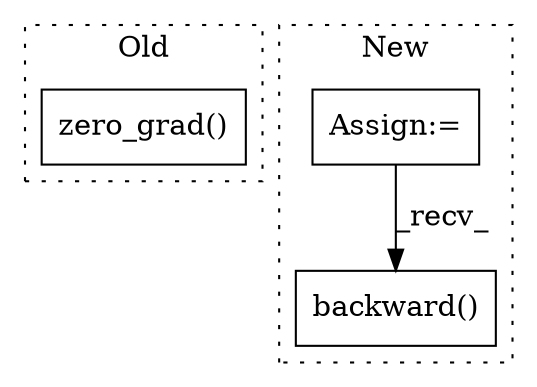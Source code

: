 digraph G {
subgraph cluster0 {
1 [label="zero_grad()" a="75" s="1971" l="21" shape="box"];
label = "Old";
style="dotted";
}
subgraph cluster1 {
2 [label="backward()" a="75" s="2071" l="17" shape="box"];
3 [label="Assign:=" a="68" s="1898" l="3" shape="box"];
label = "New";
style="dotted";
}
3 -> 2 [label="_recv_"];
}
